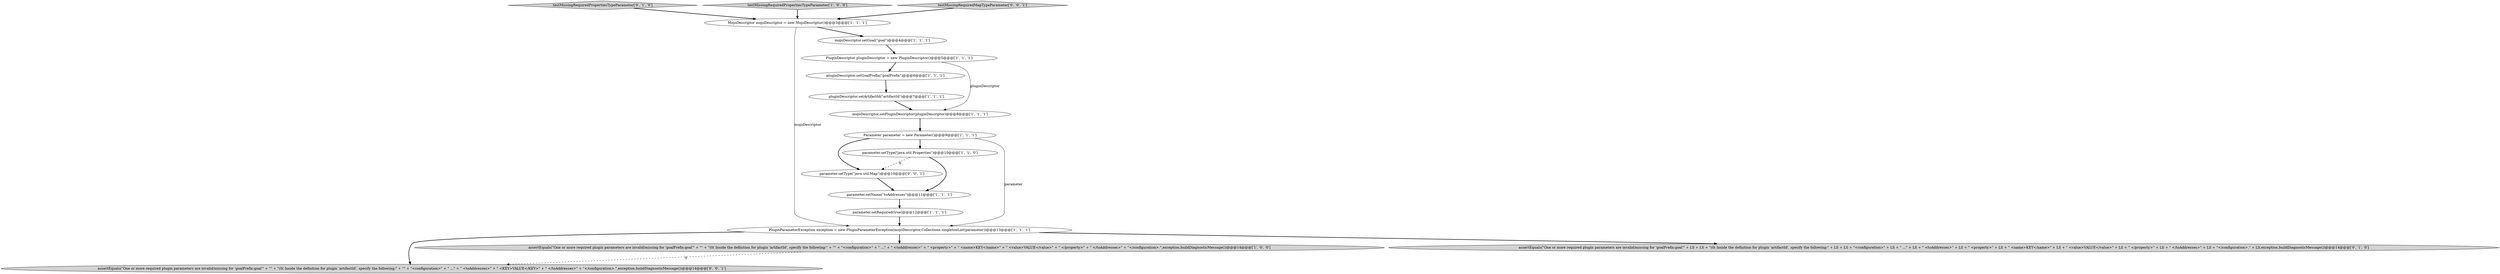 digraph {
7 [style = filled, label = "pluginDescriptor.setGoalPrefix(\"goalPrefix\")@@@6@@@['1', '1', '1']", fillcolor = white, shape = ellipse image = "AAA0AAABBB1BBB"];
16 [style = filled, label = "parameter.setType(\"java.util.Map\")@@@10@@@['0', '0', '1']", fillcolor = white, shape = ellipse image = "AAA0AAABBB3BBB"];
11 [style = filled, label = "parameter.setType(\"java.util.Properties\")@@@10@@@['1', '1', '0']", fillcolor = white, shape = ellipse image = "AAA0AAABBB1BBB"];
4 [style = filled, label = "mojoDescriptor.setPluginDescriptor(pluginDescriptor)@@@8@@@['1', '1', '1']", fillcolor = white, shape = ellipse image = "AAA0AAABBB1BBB"];
8 [style = filled, label = "pluginDescriptor.setArtifactId(\"artifactId\")@@@7@@@['1', '1', '1']", fillcolor = white, shape = ellipse image = "AAA0AAABBB1BBB"];
17 [style = filled, label = "assertEquals(\"One or more required plugin parameters are invalid/missing for 'goalPrefix:goal'\" + \"\" + \"(0( Inside the definition for plugin 'artifactId', specify the following:\" + \"\" + \"<configuration>\" + \" ...\" + \" <toAddresses>\" + \" <KEY>VALUE</KEY>\" + \" </toAddresses>\" + \"</configuration>.\",exception.buildDiagnosticMessage())@@@14@@@['0', '0', '1']", fillcolor = lightgray, shape = ellipse image = "AAA0AAABBB3BBB"];
3 [style = filled, label = "MojoDescriptor mojoDescriptor = new MojoDescriptor()@@@3@@@['1', '1', '1']", fillcolor = white, shape = ellipse image = "AAA0AAABBB1BBB"];
6 [style = filled, label = "PluginParameterException exception = new PluginParameterException(mojoDescriptor,Collections.singletonList(parameter))@@@13@@@['1', '1', '1']", fillcolor = white, shape = ellipse image = "AAA0AAABBB1BBB"];
10 [style = filled, label = "parameter.setName(\"toAddresses\")@@@11@@@['1', '1', '1']", fillcolor = white, shape = ellipse image = "AAA0AAABBB1BBB"];
12 [style = filled, label = "mojoDescriptor.setGoal(\"goal\")@@@4@@@['1', '1', '1']", fillcolor = white, shape = ellipse image = "AAA0AAABBB1BBB"];
13 [style = filled, label = "testMissingRequiredPropertiesTypeParameter['0', '1', '0']", fillcolor = lightgray, shape = diamond image = "AAA0AAABBB2BBB"];
1 [style = filled, label = "testMissingRequiredPropertiesTypeParameter['1', '0', '0']", fillcolor = lightgray, shape = diamond image = "AAA0AAABBB1BBB"];
2 [style = filled, label = "parameter.setRequired(true)@@@12@@@['1', '1', '1']", fillcolor = white, shape = ellipse image = "AAA0AAABBB1BBB"];
0 [style = filled, label = "assertEquals(\"One or more required plugin parameters are invalid/missing for 'goalPrefix:goal'\" + \"\" + \"(0( Inside the definition for plugin 'artifactId', specify the following:\" + \"\" + \"<configuration>\" + \" ...\" + \" <toAddresses>\" + \" <property>\" + \" <name>KEY</name>\" + \" <value>VALUE</value>\" + \" </property>\" + \" </toAddresses>\" + \"</configuration>.\",exception.buildDiagnosticMessage())@@@14@@@['1', '0', '0']", fillcolor = lightgray, shape = ellipse image = "AAA0AAABBB1BBB"];
9 [style = filled, label = "PluginDescriptor pluginDescriptor = new PluginDescriptor()@@@5@@@['1', '1', '1']", fillcolor = white, shape = ellipse image = "AAA0AAABBB1BBB"];
14 [style = filled, label = "assertEquals(\"One or more required plugin parameters are invalid/missing for 'goalPrefix:goal'\" + LS + LS + \"(0( Inside the definition for plugin 'artifactId', specify the following:\" + LS + LS + \"<configuration>\" + LS + \" ...\" + LS + \" <toAddresses>\" + LS + \" <property>\" + LS + \" <name>KEY</name>\" + LS + \" <value>VALUE</value>\" + LS + \" </property>\" + LS + \" </toAddresses>\" + LS + \"</configuration>.\" + LS,exception.buildDiagnosticMessage())@@@14@@@['0', '1', '0']", fillcolor = lightgray, shape = ellipse image = "AAA0AAABBB2BBB"];
15 [style = filled, label = "testMissingRequiredMapTypeParameter['0', '0', '1']", fillcolor = lightgray, shape = diamond image = "AAA0AAABBB3BBB"];
5 [style = filled, label = "Parameter parameter = new Parameter()@@@9@@@['1', '1', '1']", fillcolor = white, shape = ellipse image = "AAA0AAABBB1BBB"];
3->6 [style = solid, label="mojoDescriptor"];
7->8 [style = bold, label=""];
10->2 [style = bold, label=""];
8->4 [style = bold, label=""];
4->5 [style = bold, label=""];
6->0 [style = bold, label=""];
6->17 [style = bold, label=""];
9->4 [style = solid, label="pluginDescriptor"];
16->10 [style = bold, label=""];
12->9 [style = bold, label=""];
1->3 [style = bold, label=""];
11->10 [style = bold, label=""];
6->14 [style = bold, label=""];
3->12 [style = bold, label=""];
5->11 [style = bold, label=""];
11->16 [style = dashed, label="0"];
5->6 [style = solid, label="parameter"];
0->17 [style = dashed, label="0"];
15->3 [style = bold, label=""];
2->6 [style = bold, label=""];
13->3 [style = bold, label=""];
5->16 [style = bold, label=""];
9->7 [style = bold, label=""];
}

